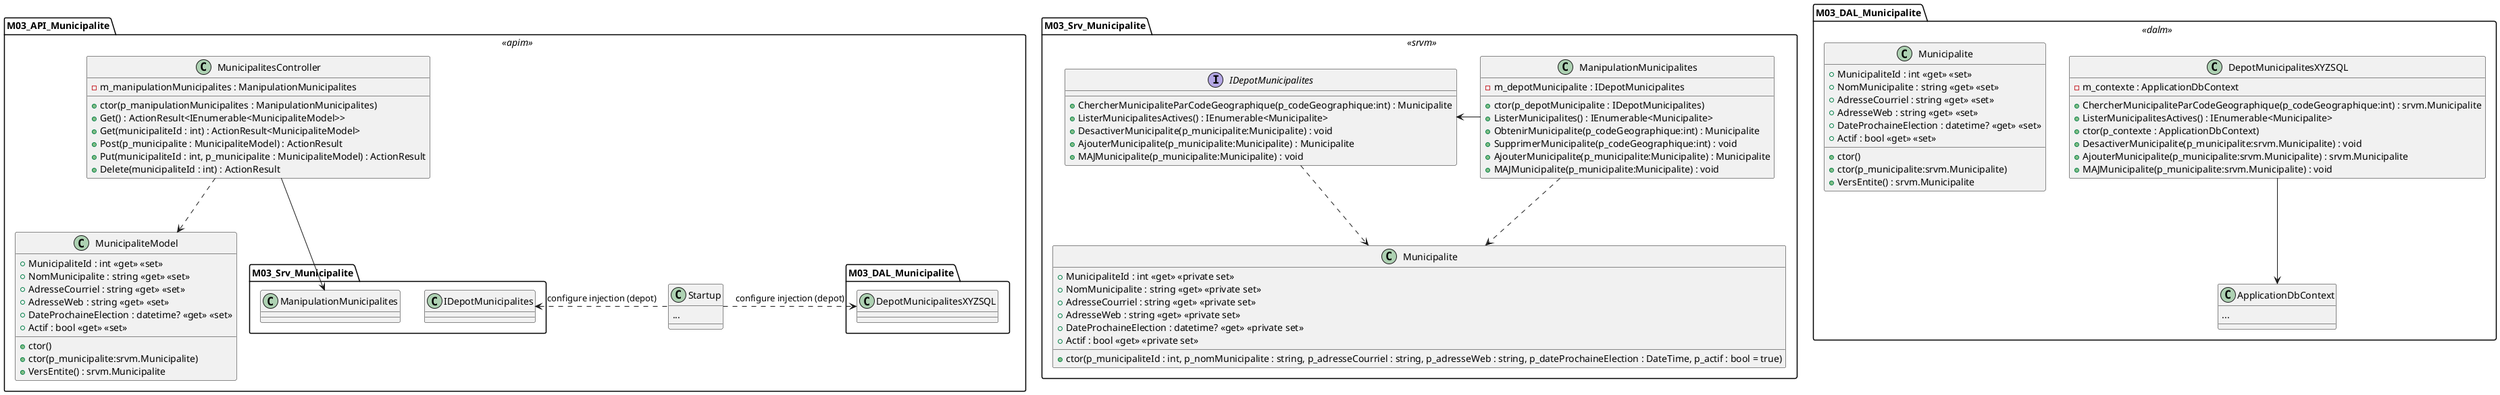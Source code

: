 @startuml diag_classes_municipalite_api



namespace M03_API_Municipalite << apim >> {
    class Startup {
        ...
    }

    class MunicipalitesController {
        - m_manipulationMunicipalites : ManipulationMunicipalites
        + ctor(p_manipulationMunicipalites : ManipulationMunicipalites)
        + Get() : ActionResult<IEnumerable<MunicipaliteModel>>
        + Get(municipaliteId : int) : ActionResult<MunicipaliteModel>
        + Post(p_municipalite : MunicipaliteModel) : ActionResult
        + Put(municipaliteId : int, p_municipalite : MunicipaliteModel) : ActionResult
        + Delete(municipaliteId : int) : ActionResult
    }

    class MunicipaliteModel {
        + MunicipaliteId : int <<get>> <<set>>
        + NomMunicipalite : string <<get>> <<set>>
        + AdresseCourriel : string <<get>> <<set>>
        + AdresseWeb : string <<get>> <<set>>
        + DateProchaineElection : datetime? <<get>> <<set>>
        + Actif : bool <<get>> <<set>>
        + ctor()
        + ctor(p_municipalite:srvm.Municipalite)
        + VersEntite() : srvm.Municipalite
    }

    Startup .left.> M03_Srv_Municipalite.IDepotMunicipalites : configure injection (depot)
    Startup .right.> M03_DAL_Municipalite.DepotMunicipalitesXYZSQL : configure injection (depot)

    MunicipalitesController --> M03_Srv_Municipalite.ManipulationMunicipalites
    MunicipalitesController ..> MunicipaliteModel
}

namespace M03_Srv_Municipalite << srvm >> {
    class ManipulationMunicipalites {
        - m_depotMunicipalite : IDepotMunicipalites
        + ctor(p_depotMunicipalite : IDepotMunicipalites)
        + ListerMunicipalites() : IEnumerable<Municipalite>
        + ObtenirMunicipalite(p_codeGeographique:int) : Municipalite
        + SupprimerMunicipalite(p_codeGeographique:int) : void
        + AjouterMunicipalite(p_municipalite:Municipalite) : Municipalite
        + MAJMunicipalite(p_municipalite:Municipalite) : void
    }

    interface IDepotMunicipalites {
        + ChercherMunicipaliteParCodeGeographique(p_codeGeographique:int) : Municipalite
        + ListerMunicipalitesActives() : IEnumerable<Municipalite>
        + DesactiverMunicipalite(p_municipalite:Municipalite) : void
        + AjouterMunicipalite(p_municipalite:Municipalite) : Municipalite
        + MAJMunicipalite(p_municipalite:Municipalite) : void
    }

    class Municipalite {
        + MunicipaliteId : int <<get>> <<private set>>
        + NomMunicipalite : string <<get>> <<private set>>
        + AdresseCourriel : string <<get>> <<private set>>
        + AdresseWeb : string <<get>> <<private set>>
        + DateProchaineElection : datetime? <<get>> <<private set>>
        + Actif : bool <<get>> <<private set>>
        + ctor(p_municipaliteId : int, p_nomMunicipalite : string, p_adresseCourriel : string, p_adresseWeb : string, p_dateProchaineElection : DateTime, p_actif : bool = true)
    }

    ManipulationMunicipalites -left-> IDepotMunicipalites
    IDepotMunicipalites ..> Municipalite
    ManipulationMunicipalites ..> Municipalite

}

namespace M03_DAL_Municipalite << dalm >> {
    class ApplicationDbContext {
        ...
    }

    class DepotMunicipalitesXYZSQL {
        - m_contexte : ApplicationDbContext
        + ChercherMunicipaliteParCodeGeographique(p_codeGeographique:int) : srvm.Municipalite
        + ListerMunicipalitesActives() : IEnumerable<Municipalite>
        + ctor(p_contexte : ApplicationDbContext)
        + DesactiverMunicipalite(p_municipalite:srvm.Municipalite) : void
        + AjouterMunicipalite(p_municipalite:srvm.Municipalite) : srvm.Municipalite
        + MAJMunicipalite(p_municipalite:srvm.Municipalite) : void
    }

    class Municipalite {
        + MunicipaliteId : int <<get>> <<set>>
        + NomMunicipalite : string <<get>> <<set>>
        + AdresseCourriel : string <<get>> <<set>>
        + AdresseWeb : string <<get>> <<set>>
        + DateProchaineElection : datetime? <<get>> <<set>>
        + Actif : bool <<get>> <<set>>
        + ctor()
        + ctor(p_municipalite:srvm.Municipalite)
        + VersEntite() : srvm.Municipalite
    }

    DepotMunicipalitesXYZSQL --> ApplicationDbContext
}

@enduml
